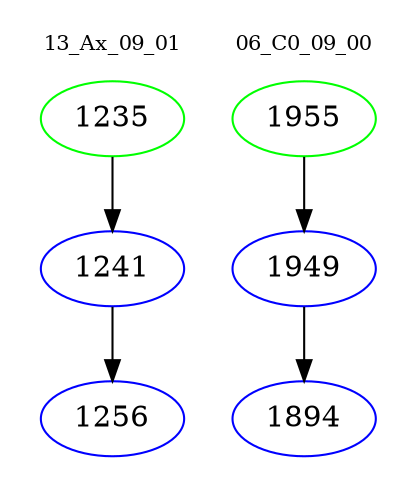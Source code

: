 digraph{
subgraph cluster_0 {
color = white
label = "13_Ax_09_01";
fontsize=10;
T0_1235 [label="1235", color="green"]
T0_1235 -> T0_1241 [color="black"]
T0_1241 [label="1241", color="blue"]
T0_1241 -> T0_1256 [color="black"]
T0_1256 [label="1256", color="blue"]
}
subgraph cluster_1 {
color = white
label = "06_C0_09_00";
fontsize=10;
T1_1955 [label="1955", color="green"]
T1_1955 -> T1_1949 [color="black"]
T1_1949 [label="1949", color="blue"]
T1_1949 -> T1_1894 [color="black"]
T1_1894 [label="1894", color="blue"]
}
}

